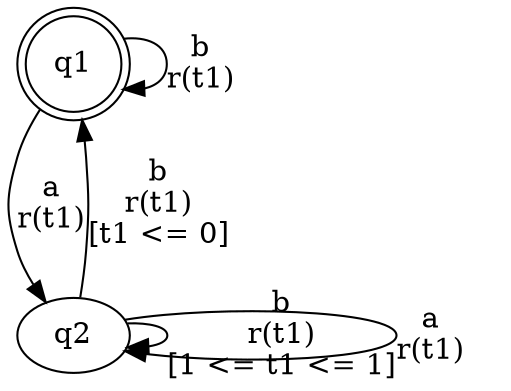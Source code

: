 digraph "tests_1/test1/solution300/solution" {
	q1[label=q1 shape=doublecircle]
	q2[label=q2]
	q1 -> q2[label="a\nr(t1)\n"]
	q2 -> q2[label="b\nr(t1)\n[1 <= t1 <= 1]"]
	q2 -> q1[label="b\nr(t1)\n[t1 <= 0]"]
	q2 -> q2[label="a\nr(t1)\n"]
	q1 -> q1[label="b\nr(t1)\n"]
}
